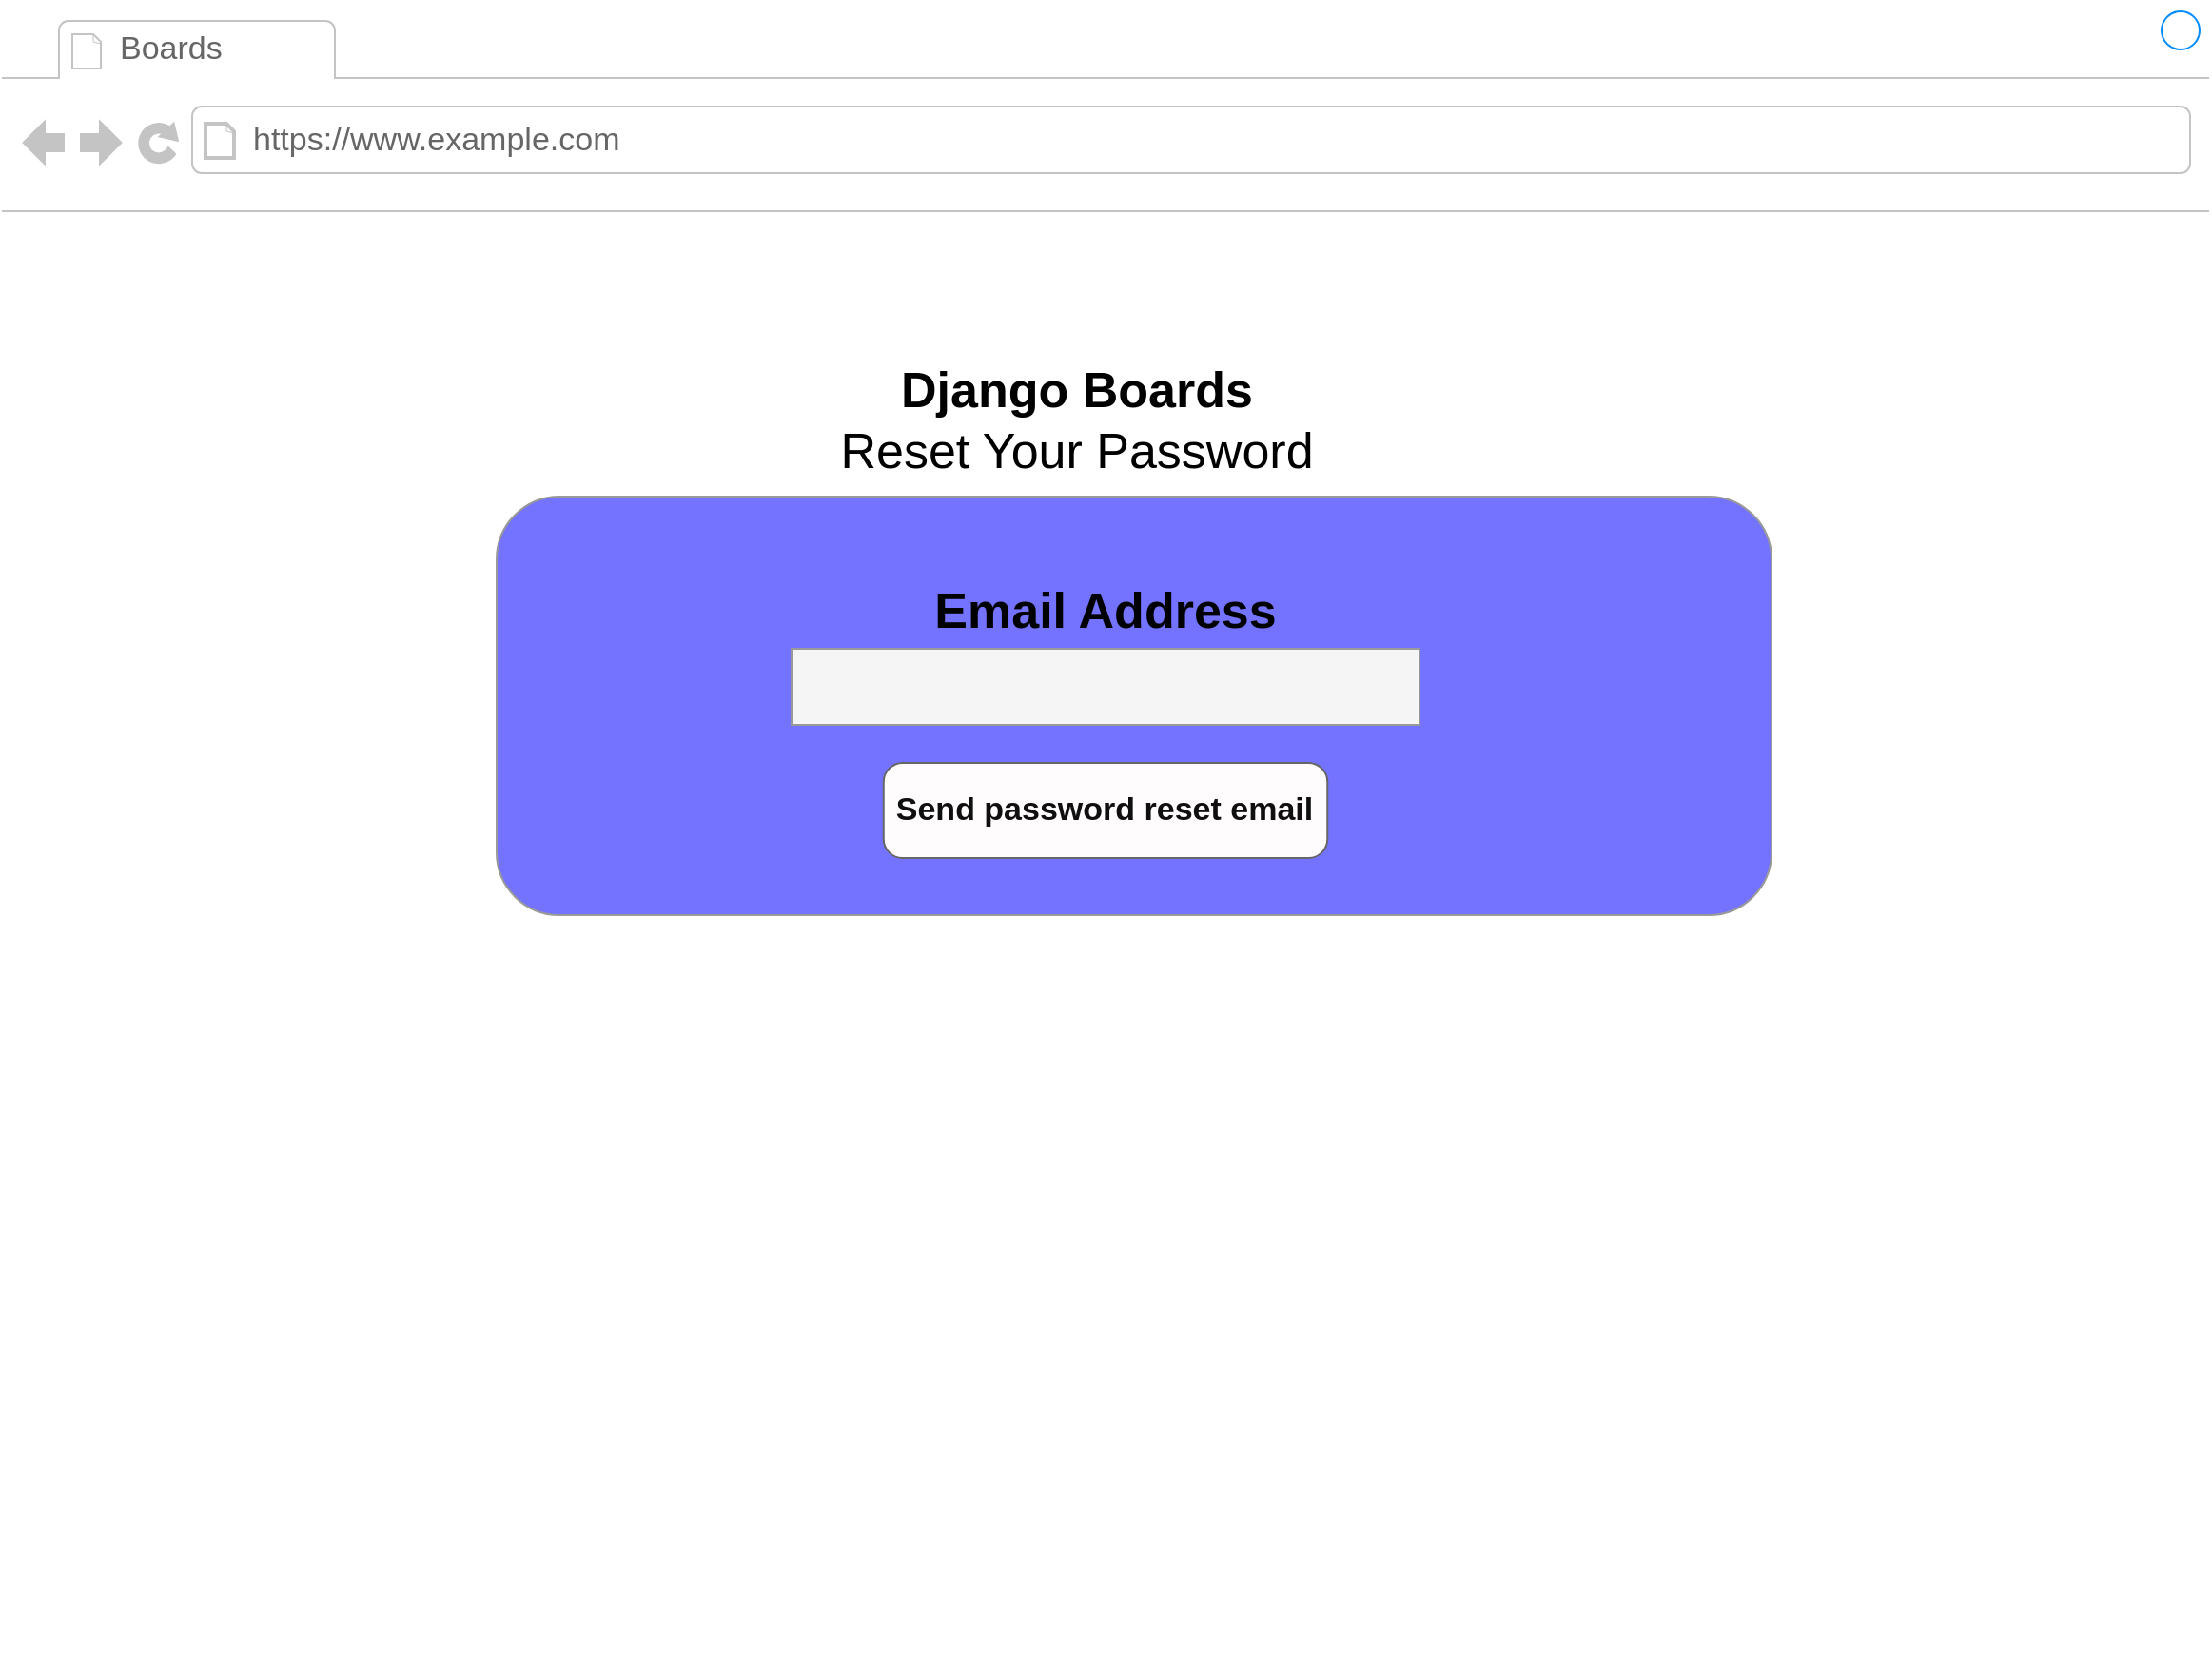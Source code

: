<mxfile version="14.2.4" type="device"><diagram id="piDafpqhtRUU5qUU-vj8" name="Page-1"><mxGraphModel dx="1483" dy="747" grid="1" gridSize="10" guides="1" tooltips="1" connect="1" arrows="1" fold="1" page="1" pageScale="1" pageWidth="827" pageHeight="1169" math="0" shadow="0"><root><mxCell id="0"/><mxCell id="1" parent="0"/><mxCell id="8962rQQDY3VNNf6We3Pp-1" value="sas" style="strokeWidth=1;shadow=0;dashed=0;align=center;html=1;shape=mxgraph.mockup.containers.browserWindow;rSize=0;strokeColor2=#008cff;strokeColor3=#c4c4c4;mainText=,;recursiveResize=0;strokeColor=#FFFFFF;fontColor=#FFFFFF;" parent="1" vertex="1"><mxGeometry width="1160" height="880" as="geometry"/></mxCell><mxCell id="8962rQQDY3VNNf6We3Pp-2" value="Boards" style="strokeWidth=1;shadow=0;dashed=0;align=center;html=1;shape=mxgraph.mockup.containers.anchor;fontSize=17;fontColor=#666666;align=left;" parent="8962rQQDY3VNNf6We3Pp-1" vertex="1"><mxGeometry x="60" y="12" width="110" height="26" as="geometry"/></mxCell><mxCell id="8962rQQDY3VNNf6We3Pp-3" value="https://www.example.com" style="strokeWidth=1;shadow=0;dashed=0;align=center;html=1;shape=mxgraph.mockup.containers.anchor;rSize=0;fontSize=17;fontColor=#666666;align=left;" parent="8962rQQDY3VNNf6We3Pp-1" vertex="1"><mxGeometry x="130" y="60" width="250" height="26" as="geometry"/></mxCell><mxCell id="DKm7QNu20y-7HjFpIN77-21" value="" style="rounded=1;whiteSpace=wrap;html=1;strokeColor=#999999;fillColor=#7373FF;" vertex="1" parent="8962rQQDY3VNNf6We3Pp-1"><mxGeometry x="260" y="260" width="670" height="220" as="geometry"/></mxCell><mxCell id="DKm7QNu20y-7HjFpIN77-22" value="&lt;font size=&quot;1&quot;&gt;&lt;span style=&quot;font-size: 26px&quot;&gt;&lt;b&gt;Django Boards&lt;/b&gt;&lt;br&gt;Reset Your Password&lt;br&gt;&lt;/span&gt;&lt;/font&gt;" style="text;html=1;strokeColor=none;fillColor=none;align=center;verticalAlign=middle;whiteSpace=wrap;rounded=0;" vertex="1" parent="8962rQQDY3VNNf6We3Pp-1"><mxGeometry x="435" y="210" width="260" height="20" as="geometry"/></mxCell><mxCell id="DKm7QNu20y-7HjFpIN77-24" value="" style="rounded=0;whiteSpace=wrap;html=1;strokeColor=#999999;fillColor=#F5F5F5;" vertex="1" parent="8962rQQDY3VNNf6We3Pp-1"><mxGeometry x="415" y="340" width="330" height="40" as="geometry"/></mxCell><mxCell id="DKm7QNu20y-7HjFpIN77-26" value="&lt;font size=&quot;1&quot;&gt;&lt;span style=&quot;font-size: 26px&quot;&gt;&lt;b&gt;Email Address&lt;/b&gt;&lt;br&gt;&lt;/span&gt;&lt;/font&gt;" style="text;html=1;strokeColor=none;fillColor=none;align=center;verticalAlign=middle;whiteSpace=wrap;rounded=0;" vertex="1" parent="8962rQQDY3VNNf6We3Pp-1"><mxGeometry x="450" y="310" width="260" height="20" as="geometry"/></mxCell><mxCell id="DKm7QNu20y-7HjFpIN77-27" value="&lt;font color=&quot;#0f0f0f&quot;&gt;Send password reset email&lt;/font&gt;" style="strokeWidth=1;shadow=0;dashed=0;align=center;html=1;shape=mxgraph.mockup.buttons.button;strokeColor=#666666;fontColor=#ffffff;mainText=;buttonStyle=round;fontSize=17;fontStyle=1;whiteSpace=wrap;fillColor=#FFFCFD;" vertex="1" parent="8962rQQDY3VNNf6We3Pp-1"><mxGeometry x="463.38" y="400" width="233.25" height="50" as="geometry"/></mxCell></root></mxGraphModel></diagram></mxfile>